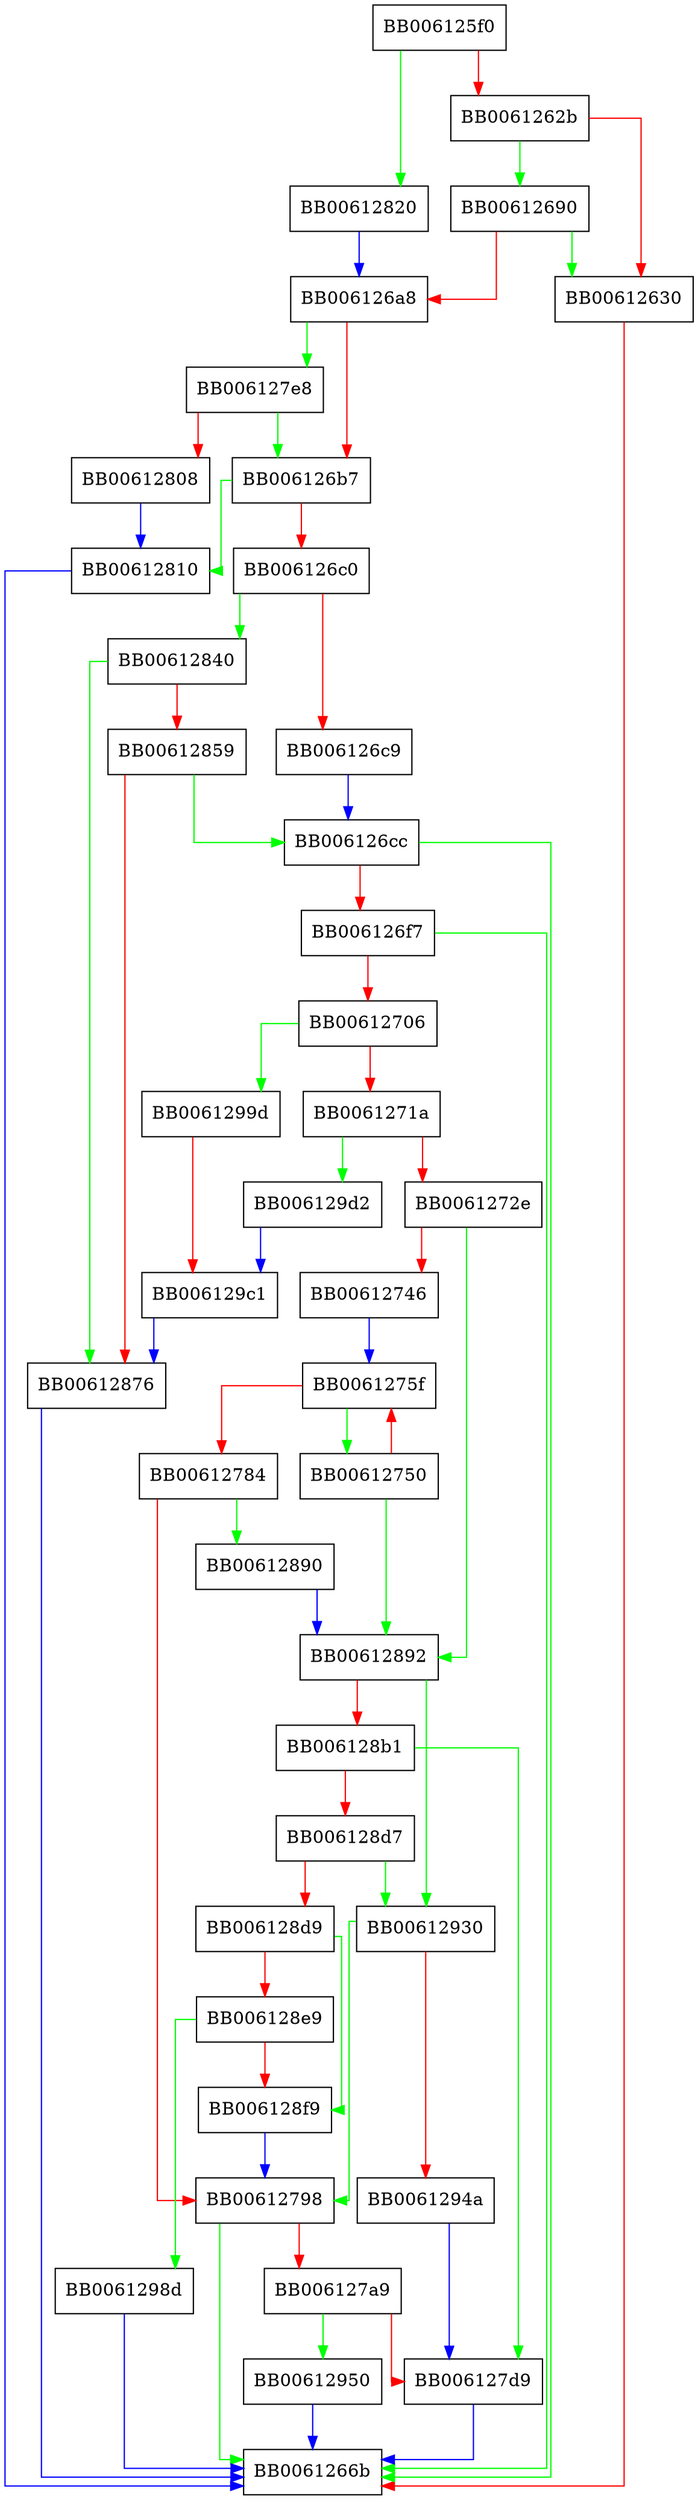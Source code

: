 digraph OCSP_basic_verify {
  node [shape="box"];
  graph [splines=ortho];
  BB006125f0 -> BB00612820 [color="green"];
  BB006125f0 -> BB0061262b [color="red"];
  BB0061262b -> BB00612690 [color="green"];
  BB0061262b -> BB00612630 [color="red"];
  BB00612630 -> BB0061266b [color="red"];
  BB00612690 -> BB00612630 [color="green"];
  BB00612690 -> BB006126a8 [color="red"];
  BB006126a8 -> BB006127e8 [color="green"];
  BB006126a8 -> BB006126b7 [color="red"];
  BB006126b7 -> BB00612810 [color="green"];
  BB006126b7 -> BB006126c0 [color="red"];
  BB006126c0 -> BB00612840 [color="green"];
  BB006126c0 -> BB006126c9 [color="red"];
  BB006126c9 -> BB006126cc [color="blue"];
  BB006126cc -> BB0061266b [color="green"];
  BB006126cc -> BB006126f7 [color="red"];
  BB006126f7 -> BB0061266b [color="green"];
  BB006126f7 -> BB00612706 [color="red"];
  BB00612706 -> BB0061299d [color="green"];
  BB00612706 -> BB0061271a [color="red"];
  BB0061271a -> BB006129d2 [color="green"];
  BB0061271a -> BB0061272e [color="red"];
  BB0061272e -> BB00612892 [color="green"];
  BB0061272e -> BB00612746 [color="red"];
  BB00612746 -> BB0061275f [color="blue"];
  BB00612750 -> BB00612892 [color="green"];
  BB00612750 -> BB0061275f [color="red"];
  BB0061275f -> BB00612750 [color="green"];
  BB0061275f -> BB00612784 [color="red"];
  BB00612784 -> BB00612890 [color="green"];
  BB00612784 -> BB00612798 [color="red"];
  BB00612798 -> BB0061266b [color="green"];
  BB00612798 -> BB006127a9 [color="red"];
  BB006127a9 -> BB00612950 [color="green"];
  BB006127a9 -> BB006127d9 [color="red"];
  BB006127d9 -> BB0061266b [color="blue"];
  BB006127e8 -> BB006126b7 [color="green"];
  BB006127e8 -> BB00612808 [color="red"];
  BB00612808 -> BB00612810 [color="blue"];
  BB00612810 -> BB0061266b [color="blue"];
  BB00612820 -> BB006126a8 [color="blue"];
  BB00612840 -> BB00612876 [color="green"];
  BB00612840 -> BB00612859 [color="red"];
  BB00612859 -> BB006126cc [color="green"];
  BB00612859 -> BB00612876 [color="red"];
  BB00612876 -> BB0061266b [color="blue"];
  BB00612890 -> BB00612892 [color="blue"];
  BB00612892 -> BB00612930 [color="green"];
  BB00612892 -> BB006128b1 [color="red"];
  BB006128b1 -> BB006127d9 [color="green"];
  BB006128b1 -> BB006128d7 [color="red"];
  BB006128d7 -> BB00612930 [color="green"];
  BB006128d7 -> BB006128d9 [color="red"];
  BB006128d9 -> BB006128f9 [color="green"];
  BB006128d9 -> BB006128e9 [color="red"];
  BB006128e9 -> BB0061298d [color="green"];
  BB006128e9 -> BB006128f9 [color="red"];
  BB006128f9 -> BB00612798 [color="blue"];
  BB00612930 -> BB00612798 [color="green"];
  BB00612930 -> BB0061294a [color="red"];
  BB0061294a -> BB006127d9 [color="blue"];
  BB00612950 -> BB0061266b [color="blue"];
  BB0061298d -> BB0061266b [color="blue"];
  BB0061299d -> BB006129c1 [color="red"];
  BB006129c1 -> BB00612876 [color="blue"];
  BB006129d2 -> BB006129c1 [color="blue"];
}